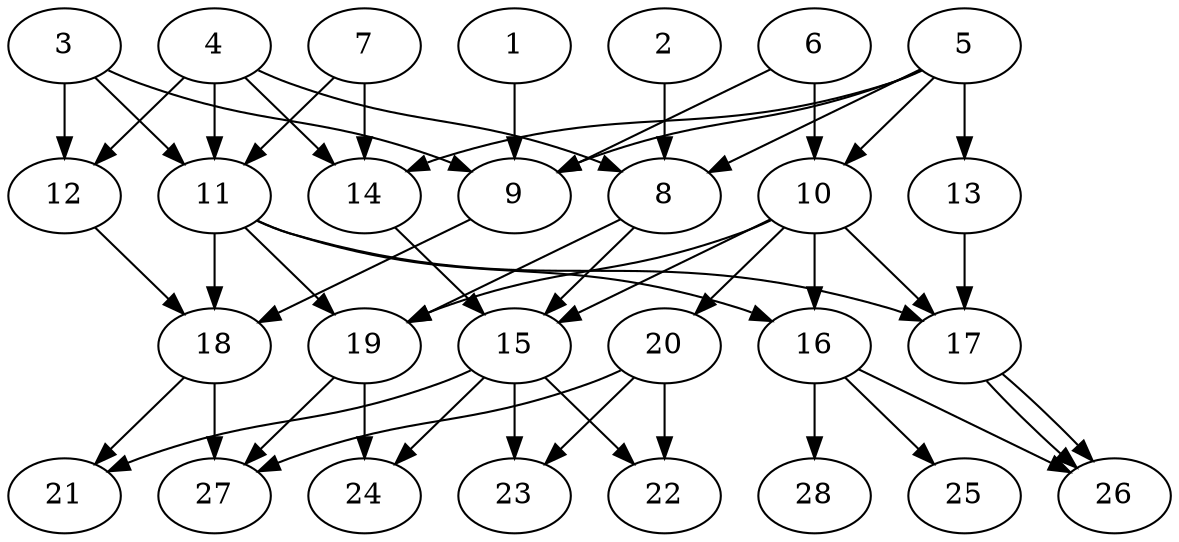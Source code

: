 // DAG (tier=2-normal, mode=data, n=28, ccr=0.437, fat=0.553, density=0.508, regular=0.415, jump=0.112, mindata=2097152, maxdata=16777216)
// DAG automatically generated by daggen at Sun Aug 24 16:33:34 2025
// /home/ermia/Project/Environments/daggen/bin/daggen --dot --ccr 0.437 --fat 0.553 --regular 0.415 --density 0.508 --jump 0.112 --mindata 2097152 --maxdata 16777216 -n 28 
digraph G {
  1 [size="24837653639075320", alpha="0.13", expect_size="12418826819537660"]
  1 -> 9 [size ="57714705170432"]
  2 [size="689130465859216512", alpha="0.01", expect_size="344565232929608256"]
  2 -> 8 [size ="1101304810176512"]
  3 [size="513419579524972800", alpha="0.00", expect_size="256709789762486400"]
  3 -> 9 [size ="992083968000000"]
  3 -> 11 [size ="992083968000000"]
  3 -> 12 [size ="992083968000000"]
  4 [size="71636156977295384", alpha="0.13", expect_size="35818078488647692"]
  4 -> 8 [size ="138888177778688"]
  4 -> 11 [size ="138888177778688"]
  4 -> 12 [size ="138888177778688"]
  4 -> 14 [size ="138888177778688"]
  5 [size="1677453425440259840", alpha="0.02", expect_size="838726712720129920"]
  5 -> 8 [size ="581377720320000"]
  5 -> 9 [size ="581377720320000"]
  5 -> 10 [size ="581377720320000"]
  5 -> 13 [size ="581377720320000"]
  5 -> 14 [size ="581377720320000"]
  6 [size="2999061749297984831488", alpha="0.17", expect_size="1499530874648992415744"]
  6 -> 9 [size ="1663720082112512"]
  6 -> 10 [size ="1663720082112512"]
  7 [size="2510725866952080384", alpha="0.14", expect_size="1255362933476040192"]
  7 -> 11 [size ="1896255114444800"]
  7 -> 14 [size ="1896255114444800"]
  8 [size="50392972859487400", alpha="0.01", expect_size="25196486429743700"]
  8 -> 15 [size ="51385466880000"]
  8 -> 19 [size ="51385466880000"]
  9 [size="894088693921096576", alpha="0.19", expect_size="447044346960548288"]
  9 -> 18 [size ="346934044786688"]
  10 [size="4606952952660697088", alpha="0.12", expect_size="2303476476330348544"]
  10 -> 15 [size ="2127398174720000"]
  10 -> 16 [size ="2127398174720000"]
  10 -> 17 [size ="2127398174720000"]
  10 -> 19 [size ="2127398174720000"]
  10 -> 20 [size ="2127398174720000"]
  11 [size="3792194996691708928", alpha="0.17", expect_size="1896097498345854464"]
  11 -> 16 [size ="1279658670686208"]
  11 -> 17 [size ="1279658670686208"]
  11 -> 18 [size ="1279658670686208"]
  11 -> 19 [size ="1279658670686208"]
  12 [size="21040668475249393664", alpha="0.10", expect_size="10520334237624696832"]
  12 -> 18 [size ="60971892604928"]
  13 [size="22771840187333869568", alpha="0.18", expect_size="11385920093666934784"]
  13 -> 17 [size ="64272038100992"]
  14 [size="1571201132519697154048", alpha="0.11", expect_size="785600566259848577024"]
  14 -> 15 [size ="1081212793782272"]
  15 [size="1155287511061602762752", alpha="0.12", expect_size="577643755530801381376"]
  15 -> 21 [size ="880812304105472"]
  15 -> 22 [size ="880812304105472"]
  15 -> 23 [size ="880812304105472"]
  15 -> 24 [size ="880812304105472"]
  16 [size="3236807794984186368", alpha="0.01", expect_size="1618403897492093184"]
  16 -> 25 [size ="1304436093747200"]
  16 -> 26 [size ="1304436093747200"]
  16 -> 28 [size ="1304436093747200"]
  17 [size="34558945069262048", alpha="0.13", expect_size="17279472534631024"]
  17 -> 26 [size ="1135397723701248"]
  17 -> 26 [size ="1135397723701248"]
  18 [size="28329334595903291392", alpha="0.16", expect_size="14164667297951645696"]
  18 -> 21 [size ="74344281669632"]
  18 -> 27 [size ="74344281669632"]
  19 [size="114301450857721056", alpha="0.00", expect_size="57150725428860528"]
  19 -> 24 [size ="2139706074595328"]
  19 -> 27 [size ="2139706074595328"]
  20 [size="3437284870490452656128", alpha="0.19", expect_size="1718642435245226328064"]
  20 -> 22 [size ="1822078168727552"]
  20 -> 23 [size ="1822078168727552"]
  20 -> 27 [size ="1822078168727552"]
  21 [size="7789082335252637", alpha="0.02", expect_size="3894541167626318"]
  22 [size="269381869699210412032", alpha="0.17", expect_size="134690934849605206016"]
  23 [size="112966622953192176", alpha="0.15", expect_size="56483311476596088"]
  24 [size="1875910483438381039616", alpha="0.07", expect_size="937955241719190519808"]
  25 [size="1940180229871704064", alpha="0.12", expect_size="970090114935852032"]
  26 [size="29273593502167824", alpha="0.15", expect_size="14636796751083912"]
  27 [size="17574702111948537856", alpha="0.18", expect_size="8787351055974268928"]
  28 [size="203073595437615040", alpha="0.13", expect_size="101536797718807520"]
}